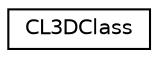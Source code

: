 digraph "Graphical Class Hierarchy"
{
  edge [fontname="Helvetica",fontsize="10",labelfontname="Helvetica",labelfontsize="10"];
  node [fontname="Helvetica",fontsize="10",shape=record];
  rankdir="LR";
  Node0 [label="CL3DClass",height=0.2,width=0.4,color="black", fillcolor="white", style="filled",URL="$classCL3DClass.html"];
}
